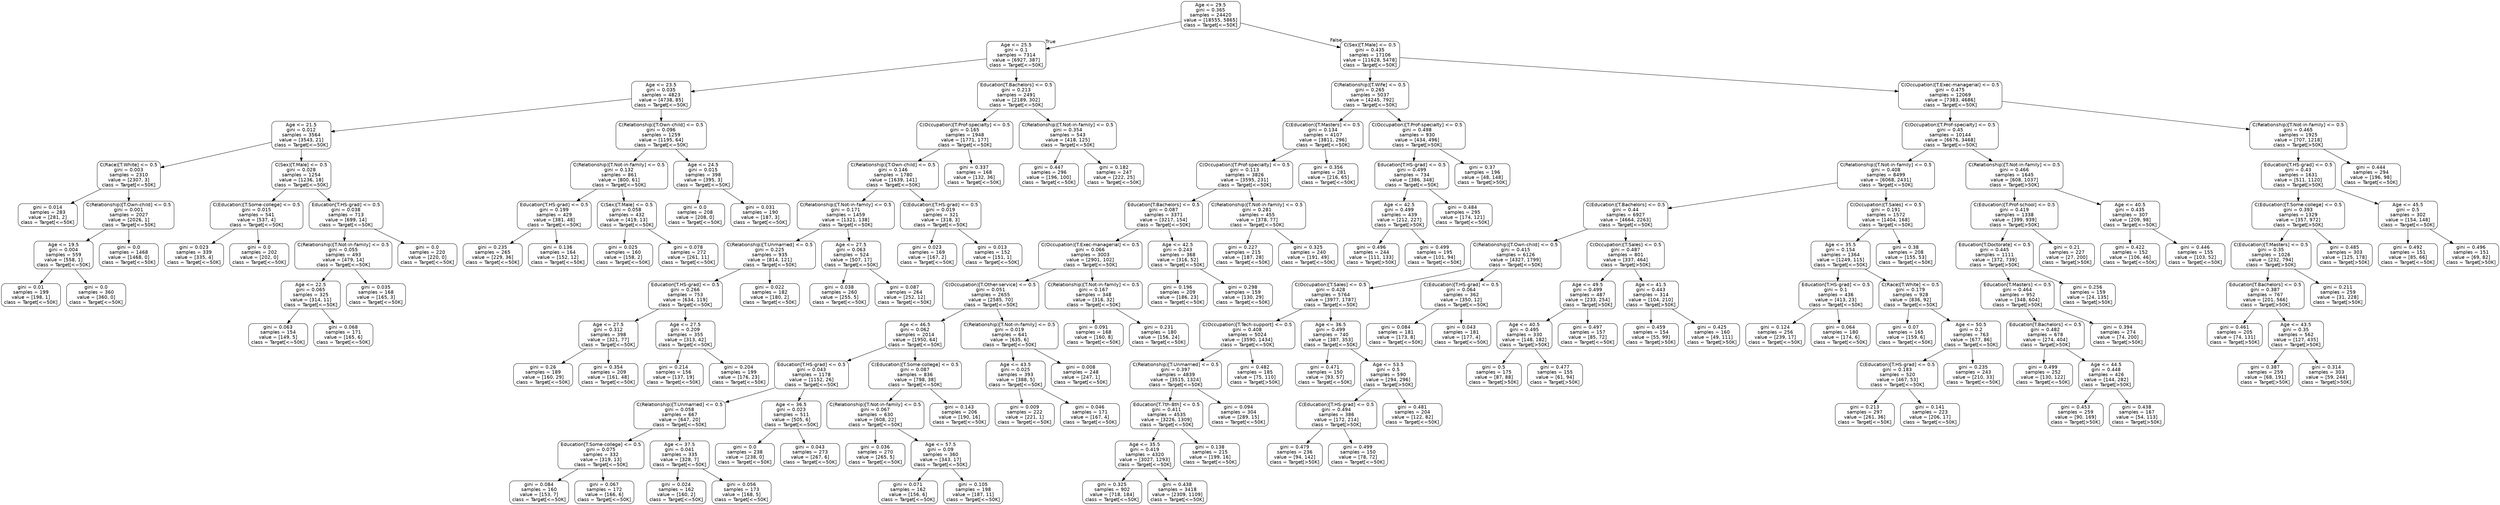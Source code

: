 digraph Tree {
node [shape=box, style="rounded", color="black", fontname=helvetica] ;
edge [fontname=helvetica] ;
0 [label="Age <= 29.5\ngini = 0.365\nsamples = 24420\nvalue = [18555, 5865]\nclass = Target[<=50K]"] ;
1 [label="Age <= 25.5\ngini = 0.1\nsamples = 7314\nvalue = [6927, 387]\nclass = Target[<=50K]"] ;
0 -> 1 [labeldistance=2.5, labelangle=45, headlabel="True"] ;
2 [label="Age <= 23.5\ngini = 0.035\nsamples = 4823\nvalue = [4738, 85]\nclass = Target[<=50K]"] ;
1 -> 2 ;
3 [label="Age <= 21.5\ngini = 0.012\nsamples = 3564\nvalue = [3543, 21]\nclass = Target[<=50K]"] ;
2 -> 3 ;
4 [label="C(Race)[T.White] <= 0.5\ngini = 0.003\nsamples = 2310\nvalue = [2307, 3]\nclass = Target[<=50K]"] ;
3 -> 4 ;
5 [label="gini = 0.014\nsamples = 283\nvalue = [281, 2]\nclass = Target[<=50K]"] ;
4 -> 5 ;
6 [label="C(Relationship)[T.Own-child] <= 0.5\ngini = 0.001\nsamples = 2027\nvalue = [2026, 1]\nclass = Target[<=50K]"] ;
4 -> 6 ;
7 [label="Age <= 19.5\ngini = 0.004\nsamples = 559\nvalue = [558, 1]\nclass = Target[<=50K]"] ;
6 -> 7 ;
8 [label="gini = 0.01\nsamples = 199\nvalue = [198, 1]\nclass = Target[<=50K]"] ;
7 -> 8 ;
9 [label="gini = 0.0\nsamples = 360\nvalue = [360, 0]\nclass = Target[<=50K]"] ;
7 -> 9 ;
10 [label="gini = 0.0\nsamples = 1468\nvalue = [1468, 0]\nclass = Target[<=50K]"] ;
6 -> 10 ;
11 [label="C(Sex)[T.Male] <= 0.5\ngini = 0.028\nsamples = 1254\nvalue = [1236, 18]\nclass = Target[<=50K]"] ;
3 -> 11 ;
12 [label="C(Education)[T.Some-college] <= 0.5\ngini = 0.015\nsamples = 541\nvalue = [537, 4]\nclass = Target[<=50K]"] ;
11 -> 12 ;
13 [label="gini = 0.023\nsamples = 339\nvalue = [335, 4]\nclass = Target[<=50K]"] ;
12 -> 13 ;
14 [label="gini = 0.0\nsamples = 202\nvalue = [202, 0]\nclass = Target[<=50K]"] ;
12 -> 14 ;
15 [label="Education[T.HS-grad] <= 0.5\ngini = 0.038\nsamples = 713\nvalue = [699, 14]\nclass = Target[<=50K]"] ;
11 -> 15 ;
16 [label="C(Relationship)[T.Not-in-family] <= 0.5\ngini = 0.055\nsamples = 493\nvalue = [479, 14]\nclass = Target[<=50K]"] ;
15 -> 16 ;
17 [label="Age <= 22.5\ngini = 0.065\nsamples = 325\nvalue = [314, 11]\nclass = Target[<=50K]"] ;
16 -> 17 ;
18 [label="gini = 0.063\nsamples = 154\nvalue = [149, 5]\nclass = Target[<=50K]"] ;
17 -> 18 ;
19 [label="gini = 0.068\nsamples = 171\nvalue = [165, 6]\nclass = Target[<=50K]"] ;
17 -> 19 ;
20 [label="gini = 0.035\nsamples = 168\nvalue = [165, 3]\nclass = Target[<=50K]"] ;
16 -> 20 ;
21 [label="gini = 0.0\nsamples = 220\nvalue = [220, 0]\nclass = Target[<=50K]"] ;
15 -> 21 ;
22 [label="C(Relationship)[T.Own-child] <= 0.5\ngini = 0.096\nsamples = 1259\nvalue = [1195, 64]\nclass = Target[<=50K]"] ;
2 -> 22 ;
23 [label="C(Relationship)[T.Not-in-family] <= 0.5\ngini = 0.132\nsamples = 861\nvalue = [800, 61]\nclass = Target[<=50K]"] ;
22 -> 23 ;
24 [label="Education[T.HS-grad] <= 0.5\ngini = 0.199\nsamples = 429\nvalue = [381, 48]\nclass = Target[<=50K]"] ;
23 -> 24 ;
25 [label="gini = 0.235\nsamples = 265\nvalue = [229, 36]\nclass = Target[<=50K]"] ;
24 -> 25 ;
26 [label="gini = 0.136\nsamples = 164\nvalue = [152, 12]\nclass = Target[<=50K]"] ;
24 -> 26 ;
27 [label="C(Sex)[T.Male] <= 0.5\ngini = 0.058\nsamples = 432\nvalue = [419, 13]\nclass = Target[<=50K]"] ;
23 -> 27 ;
28 [label="gini = 0.025\nsamples = 160\nvalue = [158, 2]\nclass = Target[<=50K]"] ;
27 -> 28 ;
29 [label="gini = 0.078\nsamples = 272\nvalue = [261, 11]\nclass = Target[<=50K]"] ;
27 -> 29 ;
30 [label="Age <= 24.5\ngini = 0.015\nsamples = 398\nvalue = [395, 3]\nclass = Target[<=50K]"] ;
22 -> 30 ;
31 [label="gini = 0.0\nsamples = 208\nvalue = [208, 0]\nclass = Target[<=50K]"] ;
30 -> 31 ;
32 [label="gini = 0.031\nsamples = 190\nvalue = [187, 3]\nclass = Target[<=50K]"] ;
30 -> 32 ;
33 [label="Education[T.Bachelors] <= 0.5\ngini = 0.213\nsamples = 2491\nvalue = [2189, 302]\nclass = Target[<=50K]"] ;
1 -> 33 ;
34 [label="C(Occupation)[T.Prof-specialty] <= 0.5\ngini = 0.165\nsamples = 1948\nvalue = [1771, 177]\nclass = Target[<=50K]"] ;
33 -> 34 ;
35 [label="C(Relationship)[T.Own-child] <= 0.5\ngini = 0.146\nsamples = 1780\nvalue = [1639, 141]\nclass = Target[<=50K]"] ;
34 -> 35 ;
36 [label="C(Relationship)[T.Not-in-family] <= 0.5\ngini = 0.171\nsamples = 1459\nvalue = [1321, 138]\nclass = Target[<=50K]"] ;
35 -> 36 ;
37 [label="C(Relationship)[T.Unmarried] <= 0.5\ngini = 0.225\nsamples = 935\nvalue = [814, 121]\nclass = Target[<=50K]"] ;
36 -> 37 ;
38 [label="Education[T.HS-grad] <= 0.5\ngini = 0.266\nsamples = 753\nvalue = [634, 119]\nclass = Target[<=50K]"] ;
37 -> 38 ;
39 [label="Age <= 27.5\ngini = 0.312\nsamples = 398\nvalue = [321, 77]\nclass = Target[<=50K]"] ;
38 -> 39 ;
40 [label="gini = 0.26\nsamples = 189\nvalue = [160, 29]\nclass = Target[<=50K]"] ;
39 -> 40 ;
41 [label="gini = 0.354\nsamples = 209\nvalue = [161, 48]\nclass = Target[<=50K]"] ;
39 -> 41 ;
42 [label="Age <= 27.5\ngini = 0.209\nsamples = 355\nvalue = [313, 42]\nclass = Target[<=50K]"] ;
38 -> 42 ;
43 [label="gini = 0.214\nsamples = 156\nvalue = [137, 19]\nclass = Target[<=50K]"] ;
42 -> 43 ;
44 [label="gini = 0.204\nsamples = 199\nvalue = [176, 23]\nclass = Target[<=50K]"] ;
42 -> 44 ;
45 [label="gini = 0.022\nsamples = 182\nvalue = [180, 2]\nclass = Target[<=50K]"] ;
37 -> 45 ;
46 [label="Age <= 27.5\ngini = 0.063\nsamples = 524\nvalue = [507, 17]\nclass = Target[<=50K]"] ;
36 -> 46 ;
47 [label="gini = 0.038\nsamples = 260\nvalue = [255, 5]\nclass = Target[<=50K]"] ;
46 -> 47 ;
48 [label="gini = 0.087\nsamples = 264\nvalue = [252, 12]\nclass = Target[<=50K]"] ;
46 -> 48 ;
49 [label="C(Education)[T.HS-grad] <= 0.5\ngini = 0.019\nsamples = 321\nvalue = [318, 3]\nclass = Target[<=50K]"] ;
35 -> 49 ;
50 [label="gini = 0.023\nsamples = 169\nvalue = [167, 2]\nclass = Target[<=50K]"] ;
49 -> 50 ;
51 [label="gini = 0.013\nsamples = 152\nvalue = [151, 1]\nclass = Target[<=50K]"] ;
49 -> 51 ;
52 [label="gini = 0.337\nsamples = 168\nvalue = [132, 36]\nclass = Target[<=50K]"] ;
34 -> 52 ;
53 [label="C(Relationship)[T.Not-in-family] <= 0.5\ngini = 0.354\nsamples = 543\nvalue = [418, 125]\nclass = Target[<=50K]"] ;
33 -> 53 ;
54 [label="gini = 0.447\nsamples = 296\nvalue = [196, 100]\nclass = Target[<=50K]"] ;
53 -> 54 ;
55 [label="gini = 0.182\nsamples = 247\nvalue = [222, 25]\nclass = Target[<=50K]"] ;
53 -> 55 ;
56 [label="C(Sex)[T.Male] <= 0.5\ngini = 0.435\nsamples = 17106\nvalue = [11628, 5478]\nclass = Target[<=50K]"] ;
0 -> 56 [labeldistance=2.5, labelangle=-45, headlabel="False"] ;
57 [label="C(Relationship)[T.Wife] <= 0.5\ngini = 0.265\nsamples = 5037\nvalue = [4245, 792]\nclass = Target[<=50K]"] ;
56 -> 57 ;
58 [label="C(Education)[T.Masters] <= 0.5\ngini = 0.134\nsamples = 4107\nvalue = [3811, 296]\nclass = Target[<=50K]"] ;
57 -> 58 ;
59 [label="C(Occupation)[T.Prof-specialty] <= 0.5\ngini = 0.113\nsamples = 3826\nvalue = [3595, 231]\nclass = Target[<=50K]"] ;
58 -> 59 ;
60 [label="Education[T.Bachelors] <= 0.5\ngini = 0.087\nsamples = 3371\nvalue = [3217, 154]\nclass = Target[<=50K]"] ;
59 -> 60 ;
61 [label="C(Occupation)[T.Exec-managerial] <= 0.5\ngini = 0.066\nsamples = 3003\nvalue = [2901, 102]\nclass = Target[<=50K]"] ;
60 -> 61 ;
62 [label="C(Occupation)[T.Other-service] <= 0.5\ngini = 0.051\nsamples = 2655\nvalue = [2585, 70]\nclass = Target[<=50K]"] ;
61 -> 62 ;
63 [label="Age <= 46.5\ngini = 0.062\nsamples = 2014\nvalue = [1950, 64]\nclass = Target[<=50K]"] ;
62 -> 63 ;
64 [label="Education[T.HS-grad] <= 0.5\ngini = 0.043\nsamples = 1178\nvalue = [1152, 26]\nclass = Target[<=50K]"] ;
63 -> 64 ;
65 [label="C(Relationship)[T.Unmarried] <= 0.5\ngini = 0.058\nsamples = 667\nvalue = [647, 20]\nclass = Target[<=50K]"] ;
64 -> 65 ;
66 [label="Education[T.Some-college] <= 0.5\ngini = 0.075\nsamples = 332\nvalue = [319, 13]\nclass = Target[<=50K]"] ;
65 -> 66 ;
67 [label="gini = 0.084\nsamples = 160\nvalue = [153, 7]\nclass = Target[<=50K]"] ;
66 -> 67 ;
68 [label="gini = 0.067\nsamples = 172\nvalue = [166, 6]\nclass = Target[<=50K]"] ;
66 -> 68 ;
69 [label="Age <= 37.5\ngini = 0.041\nsamples = 335\nvalue = [328, 7]\nclass = Target[<=50K]"] ;
65 -> 69 ;
70 [label="gini = 0.024\nsamples = 162\nvalue = [160, 2]\nclass = Target[<=50K]"] ;
69 -> 70 ;
71 [label="gini = 0.056\nsamples = 173\nvalue = [168, 5]\nclass = Target[<=50K]"] ;
69 -> 71 ;
72 [label="Age <= 36.5\ngini = 0.023\nsamples = 511\nvalue = [505, 6]\nclass = Target[<=50K]"] ;
64 -> 72 ;
73 [label="gini = 0.0\nsamples = 238\nvalue = [238, 0]\nclass = Target[<=50K]"] ;
72 -> 73 ;
74 [label="gini = 0.043\nsamples = 273\nvalue = [267, 6]\nclass = Target[<=50K]"] ;
72 -> 74 ;
75 [label="C(Education)[T.Some-college] <= 0.5\ngini = 0.087\nsamples = 836\nvalue = [798, 38]\nclass = Target[<=50K]"] ;
63 -> 75 ;
76 [label="C(Relationship)[T.Not-in-family] <= 0.5\ngini = 0.067\nsamples = 630\nvalue = [608, 22]\nclass = Target[<=50K]"] ;
75 -> 76 ;
77 [label="gini = 0.036\nsamples = 270\nvalue = [265, 5]\nclass = Target[<=50K]"] ;
76 -> 77 ;
78 [label="Age <= 57.5\ngini = 0.09\nsamples = 360\nvalue = [343, 17]\nclass = Target[<=50K]"] ;
76 -> 78 ;
79 [label="gini = 0.071\nsamples = 162\nvalue = [156, 6]\nclass = Target[<=50K]"] ;
78 -> 79 ;
80 [label="gini = 0.105\nsamples = 198\nvalue = [187, 11]\nclass = Target[<=50K]"] ;
78 -> 80 ;
81 [label="gini = 0.143\nsamples = 206\nvalue = [190, 16]\nclass = Target[<=50K]"] ;
75 -> 81 ;
82 [label="C(Relationship)[T.Not-in-family] <= 0.5\ngini = 0.019\nsamples = 641\nvalue = [635, 6]\nclass = Target[<=50K]"] ;
62 -> 82 ;
83 [label="Age <= 43.5\ngini = 0.025\nsamples = 393\nvalue = [388, 5]\nclass = Target[<=50K]"] ;
82 -> 83 ;
84 [label="gini = 0.009\nsamples = 222\nvalue = [221, 1]\nclass = Target[<=50K]"] ;
83 -> 84 ;
85 [label="gini = 0.046\nsamples = 171\nvalue = [167, 4]\nclass = Target[<=50K]"] ;
83 -> 85 ;
86 [label="gini = 0.008\nsamples = 248\nvalue = [247, 1]\nclass = Target[<=50K]"] ;
82 -> 86 ;
87 [label="C(Relationship)[T.Not-in-family] <= 0.5\ngini = 0.167\nsamples = 348\nvalue = [316, 32]\nclass = Target[<=50K]"] ;
61 -> 87 ;
88 [label="gini = 0.091\nsamples = 168\nvalue = [160, 8]\nclass = Target[<=50K]"] ;
87 -> 88 ;
89 [label="gini = 0.231\nsamples = 180\nvalue = [156, 24]\nclass = Target[<=50K]"] ;
87 -> 89 ;
90 [label="Age <= 42.5\ngini = 0.243\nsamples = 368\nvalue = [316, 52]\nclass = Target[<=50K]"] ;
60 -> 90 ;
91 [label="gini = 0.196\nsamples = 209\nvalue = [186, 23]\nclass = Target[<=50K]"] ;
90 -> 91 ;
92 [label="gini = 0.298\nsamples = 159\nvalue = [130, 29]\nclass = Target[<=50K]"] ;
90 -> 92 ;
93 [label="C(Relationship)[T.Not-in-family] <= 0.5\ngini = 0.281\nsamples = 455\nvalue = [378, 77]\nclass = Target[<=50K]"] ;
59 -> 93 ;
94 [label="gini = 0.227\nsamples = 215\nvalue = [187, 28]\nclass = Target[<=50K]"] ;
93 -> 94 ;
95 [label="gini = 0.325\nsamples = 240\nvalue = [191, 49]\nclass = Target[<=50K]"] ;
93 -> 95 ;
96 [label="gini = 0.356\nsamples = 281\nvalue = [216, 65]\nclass = Target[<=50K]"] ;
58 -> 96 ;
97 [label="C(Occupation)[T.Prof-specialty] <= 0.5\ngini = 0.498\nsamples = 930\nvalue = [434, 496]\nclass = Target[>50K]"] ;
57 -> 97 ;
98 [label="Education[T.HS-grad] <= 0.5\ngini = 0.499\nsamples = 734\nvalue = [386, 348]\nclass = Target[<=50K]"] ;
97 -> 98 ;
99 [label="Age <= 42.5\ngini = 0.499\nsamples = 439\nvalue = [212, 227]\nclass = Target[>50K]"] ;
98 -> 99 ;
100 [label="gini = 0.496\nsamples = 244\nvalue = [111, 133]\nclass = Target[>50K]"] ;
99 -> 100 ;
101 [label="gini = 0.499\nsamples = 195\nvalue = [101, 94]\nclass = Target[<=50K]"] ;
99 -> 101 ;
102 [label="gini = 0.484\nsamples = 295\nvalue = [174, 121]\nclass = Target[<=50K]"] ;
98 -> 102 ;
103 [label="gini = 0.37\nsamples = 196\nvalue = [48, 148]\nclass = Target[>50K]"] ;
97 -> 103 ;
104 [label="C(Occupation)[T.Exec-managerial] <= 0.5\ngini = 0.475\nsamples = 12069\nvalue = [7383, 4686]\nclass = Target[<=50K]"] ;
56 -> 104 ;
105 [label="C(Occupation)[T.Prof-specialty] <= 0.5\ngini = 0.45\nsamples = 10144\nvalue = [6676, 3468]\nclass = Target[<=50K]"] ;
104 -> 105 ;
106 [label="C(Relationship)[T.Not-in-family] <= 0.5\ngini = 0.408\nsamples = 8499\nvalue = [6068, 2431]\nclass = Target[<=50K]"] ;
105 -> 106 ;
107 [label="C(Education)[T.Bachelors] <= 0.5\ngini = 0.44\nsamples = 6927\nvalue = [4664, 2263]\nclass = Target[<=50K]"] ;
106 -> 107 ;
108 [label="C(Relationship)[T.Own-child] <= 0.5\ngini = 0.415\nsamples = 6126\nvalue = [4327, 1799]\nclass = Target[<=50K]"] ;
107 -> 108 ;
109 [label="C(Occupation)[T.Sales] <= 0.5\ngini = 0.428\nsamples = 5764\nvalue = [3977, 1787]\nclass = Target[<=50K]"] ;
108 -> 109 ;
110 [label="C(Occupation)[T.Tech-support] <= 0.5\ngini = 0.408\nsamples = 5024\nvalue = [3590, 1434]\nclass = Target[<=50K]"] ;
109 -> 110 ;
111 [label="C(Relationship)[T.Unmarried] <= 0.5\ngini = 0.397\nsamples = 4839\nvalue = [3515, 1324]\nclass = Target[<=50K]"] ;
110 -> 111 ;
112 [label="Education[T.7th-8th] <= 0.5\ngini = 0.411\nsamples = 4535\nvalue = [3226, 1309]\nclass = Target[<=50K]"] ;
111 -> 112 ;
113 [label="Age <= 35.5\ngini = 0.419\nsamples = 4320\nvalue = [3027, 1293]\nclass = Target[<=50K]"] ;
112 -> 113 ;
114 [label="gini = 0.325\nsamples = 902\nvalue = [718, 184]\nclass = Target[<=50K]"] ;
113 -> 114 ;
115 [label="gini = 0.438\nsamples = 3418\nvalue = [2309, 1109]\nclass = Target[<=50K]"] ;
113 -> 115 ;
116 [label="gini = 0.138\nsamples = 215\nvalue = [199, 16]\nclass = Target[<=50K]"] ;
112 -> 116 ;
117 [label="gini = 0.094\nsamples = 304\nvalue = [289, 15]\nclass = Target[<=50K]"] ;
111 -> 117 ;
118 [label="gini = 0.482\nsamples = 185\nvalue = [75, 110]\nclass = Target[>50K]"] ;
110 -> 118 ;
119 [label="Age <= 36.5\ngini = 0.499\nsamples = 740\nvalue = [387, 353]\nclass = Target[<=50K]"] ;
109 -> 119 ;
120 [label="gini = 0.471\nsamples = 150\nvalue = [93, 57]\nclass = Target[<=50K]"] ;
119 -> 120 ;
121 [label="Age <= 53.5\ngini = 0.5\nsamples = 590\nvalue = [294, 296]\nclass = Target[>50K]"] ;
119 -> 121 ;
122 [label="C(Education)[T.HS-grad] <= 0.5\ngini = 0.494\nsamples = 386\nvalue = [172, 214]\nclass = Target[>50K]"] ;
121 -> 122 ;
123 [label="gini = 0.479\nsamples = 236\nvalue = [94, 142]\nclass = Target[>50K]"] ;
122 -> 123 ;
124 [label="gini = 0.499\nsamples = 150\nvalue = [78, 72]\nclass = Target[<=50K]"] ;
122 -> 124 ;
125 [label="gini = 0.481\nsamples = 204\nvalue = [122, 82]\nclass = Target[<=50K]"] ;
121 -> 125 ;
126 [label="C(Education)[T.HS-grad] <= 0.5\ngini = 0.064\nsamples = 362\nvalue = [350, 12]\nclass = Target[<=50K]"] ;
108 -> 126 ;
127 [label="gini = 0.084\nsamples = 181\nvalue = [173, 8]\nclass = Target[<=50K]"] ;
126 -> 127 ;
128 [label="gini = 0.043\nsamples = 181\nvalue = [177, 4]\nclass = Target[<=50K]"] ;
126 -> 128 ;
129 [label="C(Occupation)[T.Sales] <= 0.5\ngini = 0.487\nsamples = 801\nvalue = [337, 464]\nclass = Target[>50K]"] ;
107 -> 129 ;
130 [label="Age <= 49.5\ngini = 0.499\nsamples = 487\nvalue = [233, 254]\nclass = Target[>50K]"] ;
129 -> 130 ;
131 [label="Age <= 40.5\ngini = 0.495\nsamples = 330\nvalue = [148, 182]\nclass = Target[>50K]"] ;
130 -> 131 ;
132 [label="gini = 0.5\nsamples = 175\nvalue = [87, 88]\nclass = Target[>50K]"] ;
131 -> 132 ;
133 [label="gini = 0.477\nsamples = 155\nvalue = [61, 94]\nclass = Target[>50K]"] ;
131 -> 133 ;
134 [label="gini = 0.497\nsamples = 157\nvalue = [85, 72]\nclass = Target[<=50K]"] ;
130 -> 134 ;
135 [label="Age <= 41.5\ngini = 0.443\nsamples = 314\nvalue = [104, 210]\nclass = Target[>50K]"] ;
129 -> 135 ;
136 [label="gini = 0.459\nsamples = 154\nvalue = [55, 99]\nclass = Target[>50K]"] ;
135 -> 136 ;
137 [label="gini = 0.425\nsamples = 160\nvalue = [49, 111]\nclass = Target[>50K]"] ;
135 -> 137 ;
138 [label="C(Occupation)[T.Sales] <= 0.5\ngini = 0.191\nsamples = 1572\nvalue = [1404, 168]\nclass = Target[<=50K]"] ;
106 -> 138 ;
139 [label="Age <= 35.5\ngini = 0.154\nsamples = 1364\nvalue = [1249, 115]\nclass = Target[<=50K]"] ;
138 -> 139 ;
140 [label="Education[T.HS-grad] <= 0.5\ngini = 0.1\nsamples = 436\nvalue = [413, 23]\nclass = Target[<=50K]"] ;
139 -> 140 ;
141 [label="gini = 0.124\nsamples = 256\nvalue = [239, 17]\nclass = Target[<=50K]"] ;
140 -> 141 ;
142 [label="gini = 0.064\nsamples = 180\nvalue = [174, 6]\nclass = Target[<=50K]"] ;
140 -> 142 ;
143 [label="C(Race)[T.White] <= 0.5\ngini = 0.179\nsamples = 928\nvalue = [836, 92]\nclass = Target[<=50K]"] ;
139 -> 143 ;
144 [label="gini = 0.07\nsamples = 165\nvalue = [159, 6]\nclass = Target[<=50K]"] ;
143 -> 144 ;
145 [label="Age <= 50.5\ngini = 0.2\nsamples = 763\nvalue = [677, 86]\nclass = Target[<=50K]"] ;
143 -> 145 ;
146 [label="C(Education)[T.HS-grad] <= 0.5\ngini = 0.183\nsamples = 520\nvalue = [467, 53]\nclass = Target[<=50K]"] ;
145 -> 146 ;
147 [label="gini = 0.213\nsamples = 297\nvalue = [261, 36]\nclass = Target[<=50K]"] ;
146 -> 147 ;
148 [label="gini = 0.141\nsamples = 223\nvalue = [206, 17]\nclass = Target[<=50K]"] ;
146 -> 148 ;
149 [label="gini = 0.235\nsamples = 243\nvalue = [210, 33]\nclass = Target[<=50K]"] ;
145 -> 149 ;
150 [label="gini = 0.38\nsamples = 208\nvalue = [155, 53]\nclass = Target[<=50K]"] ;
138 -> 150 ;
151 [label="C(Relationship)[T.Not-in-family] <= 0.5\ngini = 0.466\nsamples = 1645\nvalue = [608, 1037]\nclass = Target[>50K]"] ;
105 -> 151 ;
152 [label="C(Education)[T.Prof-school] <= 0.5\ngini = 0.419\nsamples = 1338\nvalue = [399, 939]\nclass = Target[>50K]"] ;
151 -> 152 ;
153 [label="Education[T.Doctorate] <= 0.5\ngini = 0.445\nsamples = 1111\nvalue = [372, 739]\nclass = Target[>50K]"] ;
152 -> 153 ;
154 [label="Education[T.Masters] <= 0.5\ngini = 0.464\nsamples = 952\nvalue = [348, 604]\nclass = Target[>50K]"] ;
153 -> 154 ;
155 [label="Education[T.Bachelors] <= 0.5\ngini = 0.482\nsamples = 678\nvalue = [274, 404]\nclass = Target[>50K]"] ;
154 -> 155 ;
156 [label="gini = 0.499\nsamples = 252\nvalue = [130, 122]\nclass = Target[<=50K]"] ;
155 -> 156 ;
157 [label="Age <= 44.5\ngini = 0.448\nsamples = 426\nvalue = [144, 282]\nclass = Target[>50K]"] ;
155 -> 157 ;
158 [label="gini = 0.453\nsamples = 259\nvalue = [90, 169]\nclass = Target[>50K]"] ;
157 -> 158 ;
159 [label="gini = 0.438\nsamples = 167\nvalue = [54, 113]\nclass = Target[>50K]"] ;
157 -> 159 ;
160 [label="gini = 0.394\nsamples = 274\nvalue = [74, 200]\nclass = Target[>50K]"] ;
154 -> 160 ;
161 [label="gini = 0.256\nsamples = 159\nvalue = [24, 135]\nclass = Target[>50K]"] ;
153 -> 161 ;
162 [label="gini = 0.21\nsamples = 227\nvalue = [27, 200]\nclass = Target[>50K]"] ;
152 -> 162 ;
163 [label="Age <= 40.5\ngini = 0.435\nsamples = 307\nvalue = [209, 98]\nclass = Target[<=50K]"] ;
151 -> 163 ;
164 [label="gini = 0.422\nsamples = 152\nvalue = [106, 46]\nclass = Target[<=50K]"] ;
163 -> 164 ;
165 [label="gini = 0.446\nsamples = 155\nvalue = [103, 52]\nclass = Target[<=50K]"] ;
163 -> 165 ;
166 [label="C(Relationship)[T.Not-in-family] <= 0.5\ngini = 0.465\nsamples = 1925\nvalue = [707, 1218]\nclass = Target[>50K]"] ;
104 -> 166 ;
167 [label="Education[T.HS-grad] <= 0.5\ngini = 0.43\nsamples = 1631\nvalue = [511, 1120]\nclass = Target[>50K]"] ;
166 -> 167 ;
168 [label="C(Education)[T.Some-college] <= 0.5\ngini = 0.393\nsamples = 1329\nvalue = [357, 972]\nclass = Target[>50K]"] ;
167 -> 168 ;
169 [label="C(Education)[T.Masters] <= 0.5\ngini = 0.35\nsamples = 1026\nvalue = [232, 794]\nclass = Target[>50K]"] ;
168 -> 169 ;
170 [label="Education[T.Bachelors] <= 0.5\ngini = 0.387\nsamples = 767\nvalue = [201, 566]\nclass = Target[>50K]"] ;
169 -> 170 ;
171 [label="gini = 0.461\nsamples = 205\nvalue = [74, 131]\nclass = Target[>50K]"] ;
170 -> 171 ;
172 [label="Age <= 43.5\ngini = 0.35\nsamples = 562\nvalue = [127, 435]\nclass = Target[>50K]"] ;
170 -> 172 ;
173 [label="gini = 0.387\nsamples = 259\nvalue = [68, 191]\nclass = Target[>50K]"] ;
172 -> 173 ;
174 [label="gini = 0.314\nsamples = 303\nvalue = [59, 244]\nclass = Target[>50K]"] ;
172 -> 174 ;
175 [label="gini = 0.211\nsamples = 259\nvalue = [31, 228]\nclass = Target[>50K]"] ;
169 -> 175 ;
176 [label="gini = 0.485\nsamples = 303\nvalue = [125, 178]\nclass = Target[>50K]"] ;
168 -> 176 ;
177 [label="Age <= 45.5\ngini = 0.5\nsamples = 302\nvalue = [154, 148]\nclass = Target[<=50K]"] ;
167 -> 177 ;
178 [label="gini = 0.492\nsamples = 151\nvalue = [85, 66]\nclass = Target[<=50K]"] ;
177 -> 178 ;
179 [label="gini = 0.496\nsamples = 151\nvalue = [69, 82]\nclass = Target[>50K]"] ;
177 -> 179 ;
180 [label="gini = 0.444\nsamples = 294\nvalue = [196, 98]\nclass = Target[<=50K]"] ;
166 -> 180 ;
}